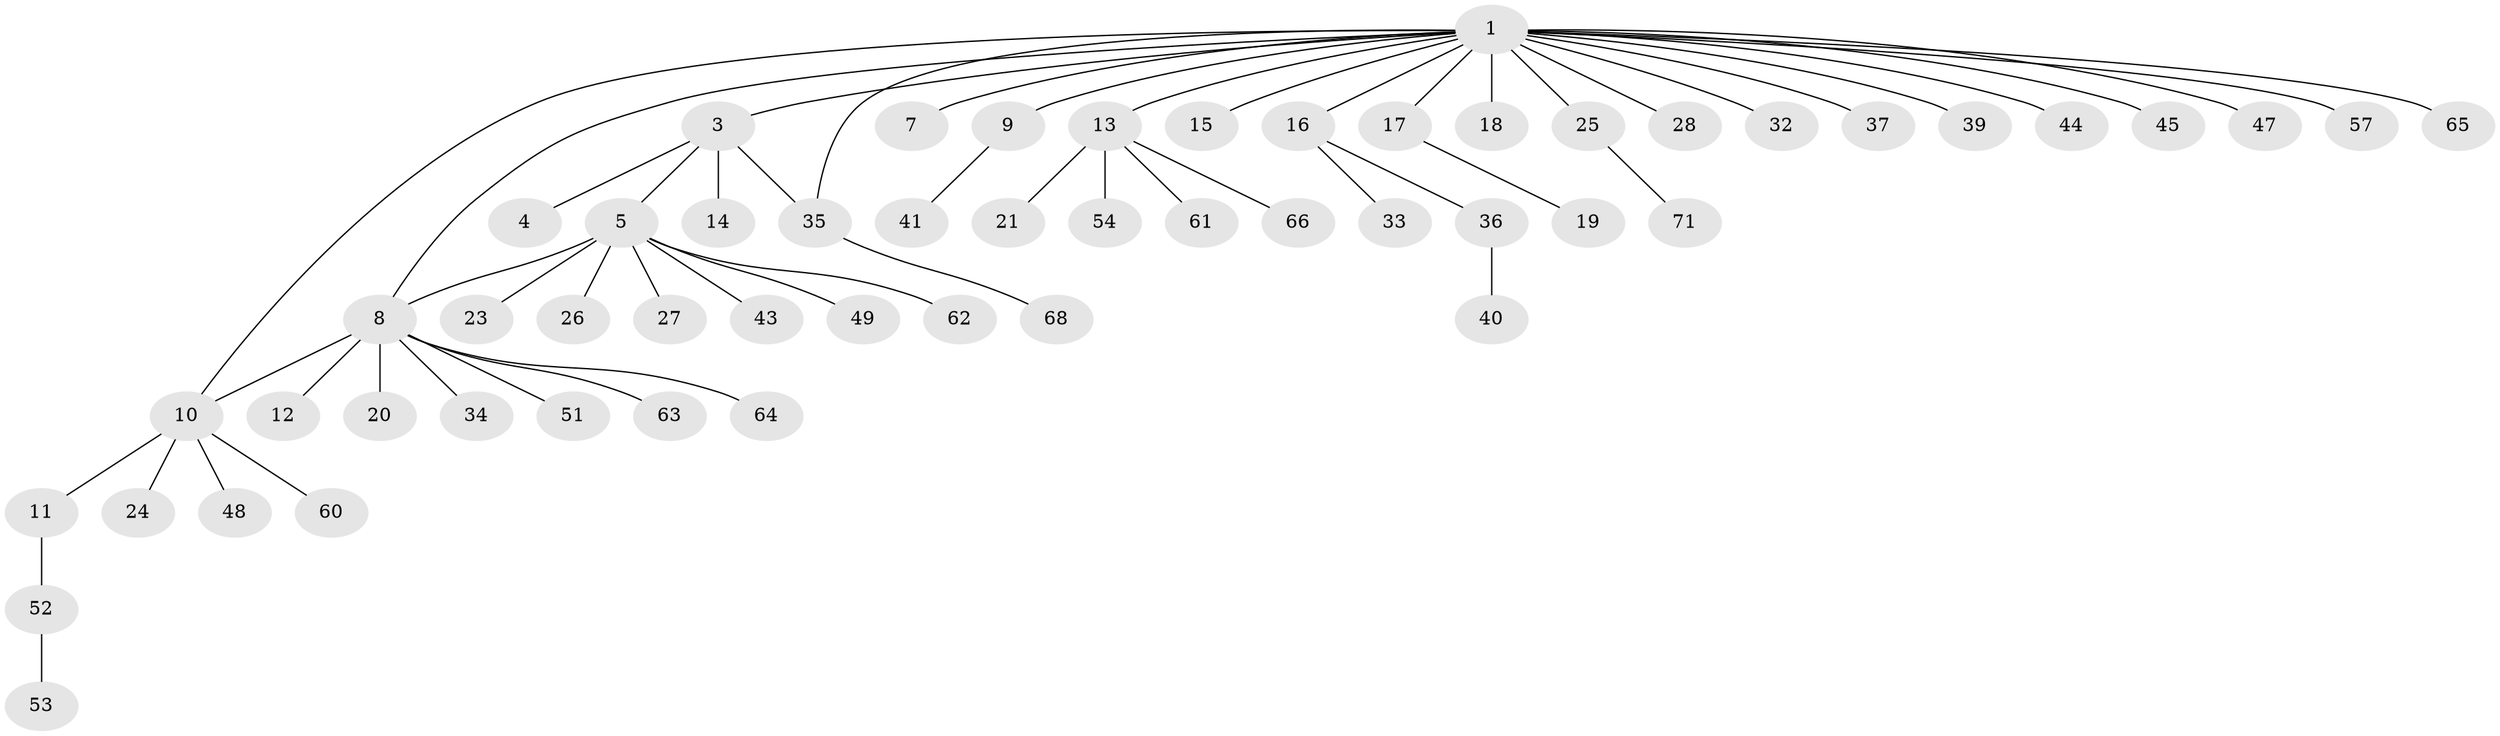 // original degree distribution, {22: 0.014084507042253521, 1: 0.6338028169014085, 6: 0.014084507042253521, 8: 0.014084507042253521, 2: 0.23943661971830985, 11: 0.014084507042253521, 7: 0.014084507042253521, 5: 0.014084507042253521, 4: 0.014084507042253521, 3: 0.028169014084507043}
// Generated by graph-tools (version 1.1) at 2025/11/02/27/25 16:11:11]
// undirected, 54 vertices, 56 edges
graph export_dot {
graph [start="1"]
  node [color=gray90,style=filled];
  1 [super="+2"];
  3 [super="+67"];
  4;
  5 [super="+6"];
  7;
  8 [super="+29"];
  9 [super="+31"];
  10 [super="+59"];
  11 [super="+50"];
  12 [super="+46"];
  13 [super="+22"];
  14;
  15;
  16 [super="+56"];
  17;
  18;
  19;
  20;
  21;
  23;
  24;
  25 [super="+38"];
  26;
  27;
  28 [super="+30"];
  32;
  33;
  34;
  35 [super="+55"];
  36 [super="+70"];
  37 [super="+42"];
  39;
  40;
  41;
  43;
  44;
  45;
  47 [super="+69"];
  48;
  49;
  51;
  52;
  53;
  54;
  57 [super="+58"];
  60;
  61;
  62;
  63;
  64;
  65;
  66;
  68;
  71;
  1 -- 3;
  1 -- 7;
  1 -- 8;
  1 -- 9;
  1 -- 10;
  1 -- 13;
  1 -- 15;
  1 -- 16;
  1 -- 17;
  1 -- 18;
  1 -- 25;
  1 -- 28;
  1 -- 32;
  1 -- 35;
  1 -- 37;
  1 -- 39;
  1 -- 44;
  1 -- 45;
  1 -- 47;
  1 -- 57;
  1 -- 65;
  3 -- 4;
  3 -- 5;
  3 -- 14;
  3 -- 35;
  5 -- 8;
  5 -- 23;
  5 -- 27;
  5 -- 43;
  5 -- 49;
  5 -- 62;
  5 -- 26;
  8 -- 10 [weight=2];
  8 -- 12;
  8 -- 20;
  8 -- 34;
  8 -- 51;
  8 -- 63;
  8 -- 64;
  9 -- 41;
  10 -- 11;
  10 -- 24;
  10 -- 48;
  10 -- 60;
  11 -- 52;
  13 -- 21;
  13 -- 61;
  13 -- 66;
  13 -- 54;
  16 -- 33;
  16 -- 36;
  17 -- 19;
  25 -- 71;
  35 -- 68;
  36 -- 40;
  52 -- 53;
}
